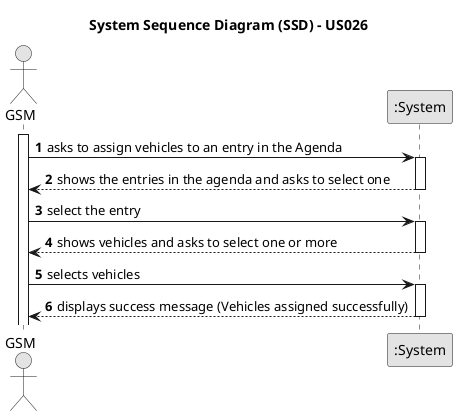 @startuml
skinparam monochrome true
skinparam packageStyle rectangle
skinparam shadowing false

title System Sequence Diagram (SSD) - US026

autonumber

actor "GSM" as GSM
participant ":System" as System

activate GSM

    GSM -> System : asks to assign vehicles to an entry in the Agenda
    activate System

        System --> GSM : shows the entries in the agenda and asks to select one
    deactivate System

    GSM -> System : select the entry

    activate System

        System --> GSM : shows vehicles and asks to select one or more
    deactivate System

    GSM -> System : selects vehicles
    activate System

        System --> GSM :  displays success message (Vehicles assigned successfully)
    deactivate System

@enduml